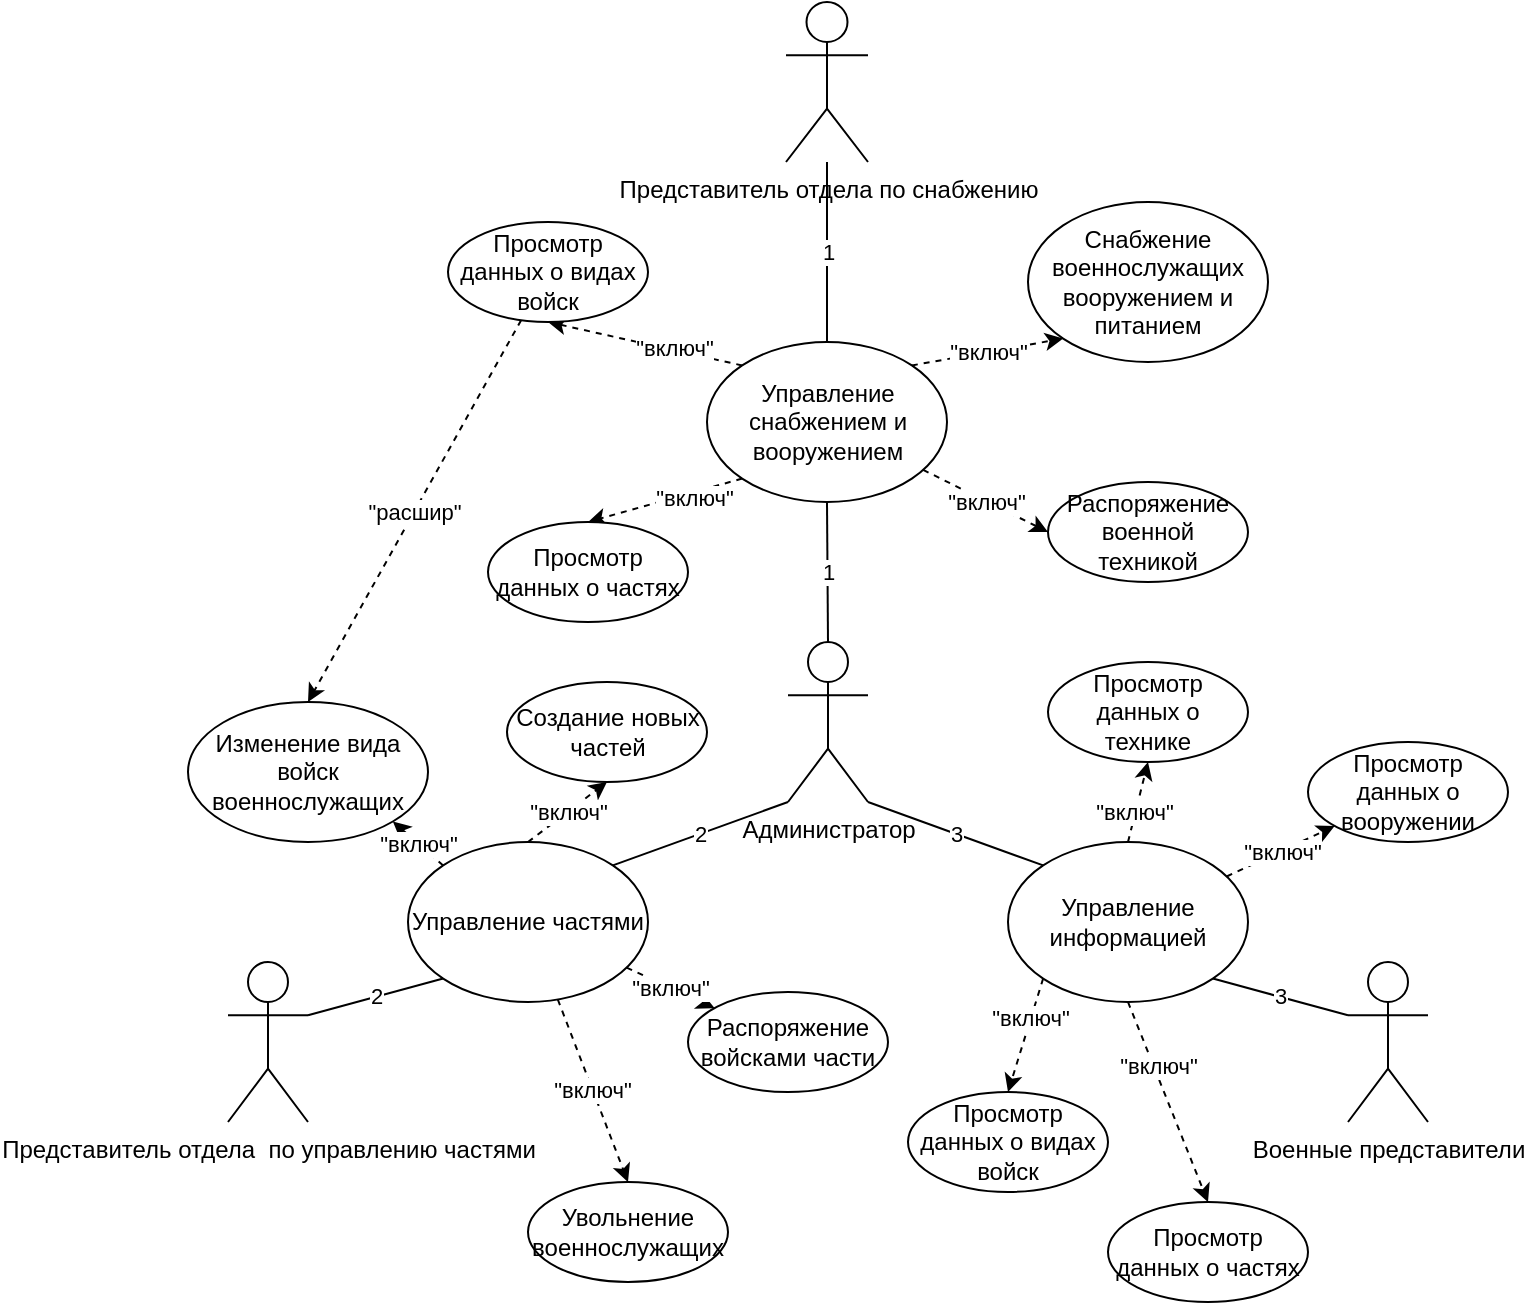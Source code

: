 <mxfile version="24.7.16">
  <diagram name="Страница — 1" id="HvPTwDdYWqYVR5o8-KQh">
    <mxGraphModel dx="1158" dy="682" grid="1" gridSize="10" guides="1" tooltips="1" connect="1" arrows="1" fold="1" page="1" pageScale="1" pageWidth="827" pageHeight="1169" math="0" shadow="0">
      <root>
        <mxCell id="0" />
        <mxCell id="1" parent="0" />
        <mxCell id="3ovc-Z78xleEpdt2jm7j-1" value="Администратор" style="shape=umlActor;verticalLabelPosition=bottom;verticalAlign=top;html=1;outlineConnect=0;" vertex="1" parent="1">
          <mxGeometry x="400" y="360" width="40" height="80" as="geometry" />
        </mxCell>
        <mxCell id="3ovc-Z78xleEpdt2jm7j-2" value="Военные предст&lt;span style=&quot;background-color: initial;&quot;&gt;авители&lt;/span&gt;" style="shape=umlActor;verticalLabelPosition=bottom;verticalAlign=top;html=1;outlineConnect=0;" vertex="1" parent="1">
          <mxGeometry x="680" y="520" width="40" height="80" as="geometry" />
        </mxCell>
        <mxCell id="3ovc-Z78xleEpdt2jm7j-3" value="Представитель отдела&amp;nbsp; по управлению частями" style="shape=umlActor;verticalLabelPosition=bottom;verticalAlign=top;html=1;outlineConnect=0;" vertex="1" parent="1">
          <mxGeometry x="120" y="520" width="40" height="80" as="geometry" />
        </mxCell>
        <mxCell id="3ovc-Z78xleEpdt2jm7j-8" value="Представитель отдела по снабжению" style="shape=umlActor;verticalLabelPosition=bottom;verticalAlign=top;html=1;outlineConnect=0;" vertex="1" parent="1">
          <mxGeometry x="399" y="40" width="41" height="80" as="geometry" />
        </mxCell>
        <mxCell id="3ovc-Z78xleEpdt2jm7j-69" value="&quot;включ&quot;" style="rounded=0;orthogonalLoop=1;jettySize=auto;html=1;entryX=0;entryY=0.5;entryDx=0;entryDy=0;dashed=1;" edge="1" parent="1" source="3ovc-Z78xleEpdt2jm7j-9" target="3ovc-Z78xleEpdt2jm7j-68">
          <mxGeometry relative="1" as="geometry" />
        </mxCell>
        <mxCell id="3ovc-Z78xleEpdt2jm7j-84" value="&quot;включ&quot;" style="rounded=0;orthogonalLoop=1;jettySize=auto;html=1;exitX=1;exitY=0;exitDx=0;exitDy=0;entryX=0;entryY=1;entryDx=0;entryDy=0;dashed=1;" edge="1" parent="1" source="3ovc-Z78xleEpdt2jm7j-9" target="3ovc-Z78xleEpdt2jm7j-83">
          <mxGeometry relative="1" as="geometry" />
        </mxCell>
        <mxCell id="3ovc-Z78xleEpdt2jm7j-9" value="Управление снабжением и вооружением" style="ellipse;whiteSpace=wrap;html=1;" vertex="1" parent="1">
          <mxGeometry x="359.5" y="210" width="120" height="80" as="geometry" />
        </mxCell>
        <mxCell id="3ovc-Z78xleEpdt2jm7j-10" value="1" style="endArrow=none;html=1;rounded=0;exitX=0.5;exitY=0;exitDx=0;exitDy=0;exitPerimeter=0;entryX=0.5;entryY=1;entryDx=0;entryDy=0;" edge="1" parent="1" source="3ovc-Z78xleEpdt2jm7j-1" target="3ovc-Z78xleEpdt2jm7j-9">
          <mxGeometry width="50" height="50" relative="1" as="geometry">
            <mxPoint x="350" y="340" as="sourcePoint" />
            <mxPoint x="400" y="290" as="targetPoint" />
          </mxGeometry>
        </mxCell>
        <mxCell id="3ovc-Z78xleEpdt2jm7j-11" value="1" style="endArrow=none;html=1;rounded=0;entryX=0.5;entryY=0;entryDx=0;entryDy=0;" edge="1" parent="1" source="3ovc-Z78xleEpdt2jm7j-8" target="3ovc-Z78xleEpdt2jm7j-9">
          <mxGeometry width="50" height="50" relative="1" as="geometry">
            <mxPoint x="350" y="340" as="sourcePoint" />
            <mxPoint x="400" y="290" as="targetPoint" />
          </mxGeometry>
        </mxCell>
        <mxCell id="3ovc-Z78xleEpdt2jm7j-66" value="&quot;включ&quot;" style="rounded=0;orthogonalLoop=1;jettySize=auto;html=1;dashed=1;" edge="1" parent="1" source="3ovc-Z78xleEpdt2jm7j-13" target="3ovc-Z78xleEpdt2jm7j-65">
          <mxGeometry relative="1" as="geometry" />
        </mxCell>
        <mxCell id="3ovc-Z78xleEpdt2jm7j-87" value="&quot;включ&quot;" style="rounded=0;orthogonalLoop=1;jettySize=auto;html=1;entryX=0.5;entryY=1;entryDx=0;entryDy=0;dashed=1;exitX=0.5;exitY=0;exitDx=0;exitDy=0;" edge="1" parent="1" source="3ovc-Z78xleEpdt2jm7j-13" target="3ovc-Z78xleEpdt2jm7j-86">
          <mxGeometry relative="1" as="geometry" />
        </mxCell>
        <mxCell id="3ovc-Z78xleEpdt2jm7j-92" value="&quot;включ&quot;" style="rounded=0;orthogonalLoop=1;jettySize=auto;html=1;exitX=0;exitY=0;exitDx=0;exitDy=0;entryX=1;entryY=1;entryDx=0;entryDy=0;dashed=1;" edge="1" parent="1" source="3ovc-Z78xleEpdt2jm7j-13" target="3ovc-Z78xleEpdt2jm7j-91">
          <mxGeometry relative="1" as="geometry" />
        </mxCell>
        <mxCell id="3ovc-Z78xleEpdt2jm7j-95" value="&quot;включ&quot;" style="rounded=0;orthogonalLoop=1;jettySize=auto;html=1;entryX=0.5;entryY=0;entryDx=0;entryDy=0;dashed=1;" edge="1" parent="1" source="3ovc-Z78xleEpdt2jm7j-13" target="3ovc-Z78xleEpdt2jm7j-94">
          <mxGeometry relative="1" as="geometry" />
        </mxCell>
        <mxCell id="3ovc-Z78xleEpdt2jm7j-13" value="Управление частями" style="ellipse;whiteSpace=wrap;html=1;" vertex="1" parent="1">
          <mxGeometry x="210" y="460" width="120" height="80" as="geometry" />
        </mxCell>
        <mxCell id="3ovc-Z78xleEpdt2jm7j-14" value="2" style="endArrow=none;html=1;rounded=0;entryX=0;entryY=1;entryDx=0;entryDy=0;entryPerimeter=0;exitX=1;exitY=0;exitDx=0;exitDy=0;" edge="1" parent="1" source="3ovc-Z78xleEpdt2jm7j-13" target="3ovc-Z78xleEpdt2jm7j-1">
          <mxGeometry width="50" height="50" relative="1" as="geometry">
            <mxPoint x="300" y="490" as="sourcePoint" />
            <mxPoint x="350" y="440" as="targetPoint" />
          </mxGeometry>
        </mxCell>
        <mxCell id="3ovc-Z78xleEpdt2jm7j-16" value="2" style="endArrow=none;html=1;rounded=0;exitX=1;exitY=0.333;exitDx=0;exitDy=0;exitPerimeter=0;entryX=0;entryY=1;entryDx=0;entryDy=0;" edge="1" parent="1" source="3ovc-Z78xleEpdt2jm7j-3" target="3ovc-Z78xleEpdt2jm7j-13">
          <mxGeometry width="50" height="50" relative="1" as="geometry">
            <mxPoint x="300" y="490" as="sourcePoint" />
            <mxPoint x="350" y="440" as="targetPoint" />
          </mxGeometry>
        </mxCell>
        <mxCell id="3ovc-Z78xleEpdt2jm7j-40" style="rounded=0;orthogonalLoop=1;jettySize=auto;html=1;exitX=0.5;exitY=0;exitDx=0;exitDy=0;entryX=0.5;entryY=1;entryDx=0;entryDy=0;dashed=1;" edge="1" parent="1" source="3ovc-Z78xleEpdt2jm7j-17" target="3ovc-Z78xleEpdt2jm7j-22">
          <mxGeometry relative="1" as="geometry" />
        </mxCell>
        <mxCell id="3ovc-Z78xleEpdt2jm7j-41" value="&quot;включ&quot;" style="edgeLabel;html=1;align=center;verticalAlign=middle;resizable=0;points=[];" vertex="1" connectable="0" parent="3ovc-Z78xleEpdt2jm7j-40">
          <mxGeometry x="-0.281" y="1" relative="1" as="geometry">
            <mxPoint as="offset" />
          </mxGeometry>
        </mxCell>
        <mxCell id="3ovc-Z78xleEpdt2jm7j-43" style="rounded=0;orthogonalLoop=1;jettySize=auto;html=1;exitX=0;exitY=1;exitDx=0;exitDy=0;entryX=0.5;entryY=0;entryDx=0;entryDy=0;dashed=1;" edge="1" parent="1" source="3ovc-Z78xleEpdt2jm7j-17" target="3ovc-Z78xleEpdt2jm7j-30">
          <mxGeometry relative="1" as="geometry" />
        </mxCell>
        <mxCell id="3ovc-Z78xleEpdt2jm7j-44" value="&quot;включ&quot;" style="edgeLabel;html=1;align=center;verticalAlign=middle;resizable=0;points=[];" vertex="1" connectable="0" parent="3ovc-Z78xleEpdt2jm7j-43">
          <mxGeometry x="-0.295" y="-1" relative="1" as="geometry">
            <mxPoint as="offset" />
          </mxGeometry>
        </mxCell>
        <mxCell id="3ovc-Z78xleEpdt2jm7j-46" style="rounded=0;orthogonalLoop=1;jettySize=auto;html=1;entryX=0.5;entryY=0;entryDx=0;entryDy=0;dashed=1;exitX=0.5;exitY=1;exitDx=0;exitDy=0;" edge="1" parent="1" source="3ovc-Z78xleEpdt2jm7j-17" target="3ovc-Z78xleEpdt2jm7j-45">
          <mxGeometry relative="1" as="geometry" />
        </mxCell>
        <mxCell id="3ovc-Z78xleEpdt2jm7j-47" value="&quot;включ&quot;" style="edgeLabel;html=1;align=center;verticalAlign=middle;resizable=0;points=[];" vertex="1" connectable="0" parent="3ovc-Z78xleEpdt2jm7j-46">
          <mxGeometry x="-0.355" y="2" relative="1" as="geometry">
            <mxPoint as="offset" />
          </mxGeometry>
        </mxCell>
        <mxCell id="3ovc-Z78xleEpdt2jm7j-48" value="&quot;включ&quot;" style="rounded=0;orthogonalLoop=1;jettySize=auto;html=1;dashed=1;" edge="1" parent="1" source="3ovc-Z78xleEpdt2jm7j-17" target="3ovc-Z78xleEpdt2jm7j-26">
          <mxGeometry relative="1" as="geometry" />
        </mxCell>
        <mxCell id="3ovc-Z78xleEpdt2jm7j-17" value="Управление информацией" style="ellipse;whiteSpace=wrap;html=1;" vertex="1" parent="1">
          <mxGeometry x="510" y="460" width="120" height="80" as="geometry" />
        </mxCell>
        <mxCell id="3ovc-Z78xleEpdt2jm7j-18" value="3" style="endArrow=none;html=1;rounded=0;entryX=1;entryY=1;entryDx=0;entryDy=0;entryPerimeter=0;exitX=0;exitY=0;exitDx=0;exitDy=0;" edge="1" parent="1" source="3ovc-Z78xleEpdt2jm7j-17" target="3ovc-Z78xleEpdt2jm7j-1">
          <mxGeometry width="50" height="50" relative="1" as="geometry">
            <mxPoint x="440" y="490" as="sourcePoint" />
            <mxPoint x="490" y="440" as="targetPoint" />
          </mxGeometry>
        </mxCell>
        <mxCell id="3ovc-Z78xleEpdt2jm7j-19" value="3" style="endArrow=none;html=1;rounded=0;entryX=0;entryY=0.333;entryDx=0;entryDy=0;entryPerimeter=0;exitX=1;exitY=1;exitDx=0;exitDy=0;" edge="1" parent="1" source="3ovc-Z78xleEpdt2jm7j-17" target="3ovc-Z78xleEpdt2jm7j-2">
          <mxGeometry width="50" height="50" relative="1" as="geometry">
            <mxPoint x="590" y="570" as="sourcePoint" />
            <mxPoint x="640" y="520" as="targetPoint" />
          </mxGeometry>
        </mxCell>
        <mxCell id="3ovc-Z78xleEpdt2jm7j-22" value="Просмотр данных о технике" style="ellipse;whiteSpace=wrap;html=1;" vertex="1" parent="1">
          <mxGeometry x="530" y="370" width="100" height="50" as="geometry" />
        </mxCell>
        <mxCell id="3ovc-Z78xleEpdt2jm7j-26" value="Просмотр данных о вооружении" style="ellipse;whiteSpace=wrap;html=1;" vertex="1" parent="1">
          <mxGeometry x="660" y="410" width="100" height="50" as="geometry" />
        </mxCell>
        <mxCell id="3ovc-Z78xleEpdt2jm7j-30" value="Просмотр данных о видах войск" style="ellipse;whiteSpace=wrap;html=1;" vertex="1" parent="1">
          <mxGeometry x="460" y="585" width="100" height="50" as="geometry" />
        </mxCell>
        <mxCell id="3ovc-Z78xleEpdt2jm7j-45" value="Просмотр данных о частях" style="ellipse;whiteSpace=wrap;html=1;" vertex="1" parent="1">
          <mxGeometry x="560" y="640" width="100" height="50" as="geometry" />
        </mxCell>
        <mxCell id="3ovc-Z78xleEpdt2jm7j-65" value="Распоряжение войсками части" style="ellipse;whiteSpace=wrap;html=1;" vertex="1" parent="1">
          <mxGeometry x="350" y="535" width="100" height="50" as="geometry" />
        </mxCell>
        <mxCell id="3ovc-Z78xleEpdt2jm7j-68" value="Распоряжение военной техникой" style="ellipse;whiteSpace=wrap;html=1;" vertex="1" parent="1">
          <mxGeometry x="530" y="280" width="100" height="50" as="geometry" />
        </mxCell>
        <mxCell id="3ovc-Z78xleEpdt2jm7j-76" style="rounded=0;orthogonalLoop=1;jettySize=auto;html=1;exitX=0;exitY=0;exitDx=0;exitDy=0;entryX=0.5;entryY=1;entryDx=0;entryDy=0;dashed=1;" edge="1" parent="1" target="3ovc-Z78xleEpdt2jm7j-80" source="3ovc-Z78xleEpdt2jm7j-9">
          <mxGeometry relative="1" as="geometry">
            <mxPoint x="228" y="190" as="sourcePoint" />
          </mxGeometry>
        </mxCell>
        <mxCell id="3ovc-Z78xleEpdt2jm7j-77" value="&quot;включ&quot;" style="edgeLabel;html=1;align=center;verticalAlign=middle;resizable=0;points=[];" vertex="1" connectable="0" parent="3ovc-Z78xleEpdt2jm7j-76">
          <mxGeometry x="-0.295" y="-1" relative="1" as="geometry">
            <mxPoint as="offset" />
          </mxGeometry>
        </mxCell>
        <mxCell id="3ovc-Z78xleEpdt2jm7j-78" style="rounded=0;orthogonalLoop=1;jettySize=auto;html=1;entryX=0.5;entryY=0;entryDx=0;entryDy=0;dashed=1;exitX=0;exitY=1;exitDx=0;exitDy=0;" edge="1" parent="1" target="3ovc-Z78xleEpdt2jm7j-81" source="3ovc-Z78xleEpdt2jm7j-9">
          <mxGeometry relative="1" as="geometry">
            <mxPoint x="270" y="202" as="sourcePoint" />
          </mxGeometry>
        </mxCell>
        <mxCell id="3ovc-Z78xleEpdt2jm7j-79" value="&quot;включ&quot;" style="edgeLabel;html=1;align=center;verticalAlign=middle;resizable=0;points=[];" vertex="1" connectable="0" parent="3ovc-Z78xleEpdt2jm7j-78">
          <mxGeometry x="-0.355" y="2" relative="1" as="geometry">
            <mxPoint as="offset" />
          </mxGeometry>
        </mxCell>
        <mxCell id="3ovc-Z78xleEpdt2jm7j-93" value="&quot;расшир&quot;" style="rounded=0;orthogonalLoop=1;jettySize=auto;html=1;entryX=0.5;entryY=0;entryDx=0;entryDy=0;dashed=1;" edge="1" parent="1" source="3ovc-Z78xleEpdt2jm7j-80" target="3ovc-Z78xleEpdt2jm7j-91">
          <mxGeometry relative="1" as="geometry" />
        </mxCell>
        <mxCell id="3ovc-Z78xleEpdt2jm7j-80" value="Просмотр данных о видах войск" style="ellipse;whiteSpace=wrap;html=1;" vertex="1" parent="1">
          <mxGeometry x="230" y="150" width="100" height="50" as="geometry" />
        </mxCell>
        <mxCell id="3ovc-Z78xleEpdt2jm7j-81" value="Просмотр данных о частях" style="ellipse;whiteSpace=wrap;html=1;" vertex="1" parent="1">
          <mxGeometry x="250" y="300" width="100" height="50" as="geometry" />
        </mxCell>
        <mxCell id="3ovc-Z78xleEpdt2jm7j-83" value="Снабжение военнослужащих вооружением и питанием" style="ellipse;whiteSpace=wrap;html=1;" vertex="1" parent="1">
          <mxGeometry x="520" y="140" width="120" height="80" as="geometry" />
        </mxCell>
        <mxCell id="3ovc-Z78xleEpdt2jm7j-86" value="Создание новых частей" style="ellipse;whiteSpace=wrap;html=1;" vertex="1" parent="1">
          <mxGeometry x="259.5" y="380" width="100" height="50" as="geometry" />
        </mxCell>
        <mxCell id="3ovc-Z78xleEpdt2jm7j-91" value="Изменение вида войск военнослужащих" style="ellipse;whiteSpace=wrap;html=1;" vertex="1" parent="1">
          <mxGeometry x="100" y="390" width="120" height="70" as="geometry" />
        </mxCell>
        <mxCell id="3ovc-Z78xleEpdt2jm7j-94" value="Увольнение военнослужащих" style="ellipse;whiteSpace=wrap;html=1;" vertex="1" parent="1">
          <mxGeometry x="270" y="630" width="100" height="50" as="geometry" />
        </mxCell>
      </root>
    </mxGraphModel>
  </diagram>
</mxfile>
